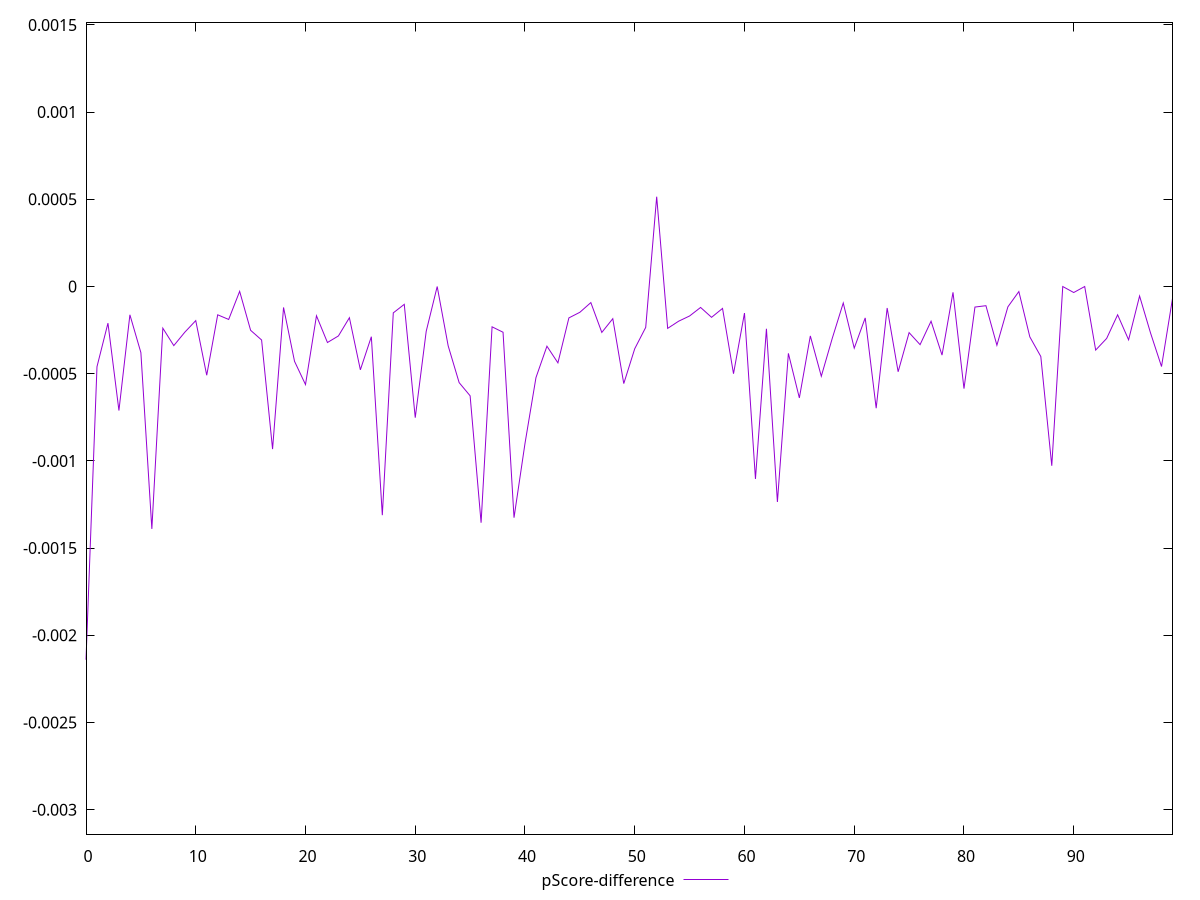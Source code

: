 reset

$pScoreDifference <<EOF
0 -0.0021400000000000308
1 -0.00046000000000001595
2 -0.00021000000000004349
3 -0.0007111111111111068
4 -0.00016222222222217475
5 -0.0003788888888889286
6 -0.0013900000000000023
7 -0.0002388888888888996
8 -0.0003388888888888886
9 -0.00026222222222216374
10 -0.0001955555555555044
11 -0.0005088888888888921
12 -0.00016222222222217475
13 -0.0001888888888889051
14 -0.00002777777777773771
15 -0.00025111111111109086
16 -0.0003066666666666773
17 -0.0009322222222222232
18 -0.00012000000000000899
19 -0.00042888888888892307
20 -0.0005622222222222417
21 -0.0001677777777777667
22 -0.00032111111111110535
23 -0.00028333333333330213
24 -0.00017888888888883958
25 -0.0004777777777777992
26 -0.0002877777777777757
27 -0.0013111111111111518
28 -0.00015111111111110187
29 -0.00010222222222222577
30 -0.0007522222222222652
31 -0.0002566666666666828
32 0
33 -0.00034000000000000696
34 -0.0005511111111111688
35 -0.0006266666666666643
36 -0.001354444444444436
37 -0.00023111111111107085
38 -0.00026222222222216374
39 -0.0013255555555555798
40 -0.0009000000000000119
41 -0.0005222222222222017
42 -0.00034222222222224374
43 -0.00043777777777775917
44 -0.00017999999999995797
45 -0.0001477777777777467
46 -0.00009222222222227128
47 -0.0002633333333332821
48 -0.00018444444444443153
49 -0.0005566666666666498
50 -0.0003566666666666718
51 -0.00023444444444442603
52 0.0005149992307027507
53 -0.00024000000000001798
54 -0.00019888888888885958
55 -0.0001688888888888851
56 -0.00012000000000000899
57 -0.0001766666666666028
58 -0.00012555555555560094
59 -0.0004999999999999449
60 -0.00015222222222222026
61 -0.001103333333333345
62 -0.00024222222222225476
63 -0.0012355555555555453
64 -0.0003833333333332911
65 -0.0006388888888888555
66 -0.00028333333333330213
67 -0.000514444444444484
68 -0.0002966666666666118
69 -0.00009444444444450806
70 -0.0003533333333333166
71 -0.00017999999999995797
72 -0.0006977777777777971
73 -0.00012333333333336416
74 -0.000488888888888872
75 -0.0002644444444444005
76 -0.0003333333333332966
77 -0.00019888888888885958
78 -0.00039333333333335663
79 -0.00003333333333332966
80 -0.0005855555555555059
81 -0.00011777777777777221
82 -0.00010999999999994348
83 -0.0003366666666666518
84 -0.00011666666666665382
85 -0.0000288888888888561
86 -0.0002888888888888941
87 -0.00040111111111107434
88 -0.0010277777777777386
89 0
90 -0.00003444444444444805
91 0
92 -0.0003644444444445005
93 -0.0002977777777777302
94 -0.00016222222222217475
95 -0.0003055555555555589
96 -0.000054444444444468054
97 -0.0002666666666666373
98 -0.00045888888888889756
99 -0.0000688888888888961
EOF

set key outside below
set xrange [0:99]
set yrange [-0.003140000000000031:0.0015149992307027507]
set trange [-0.003140000000000031:0.0015149992307027507]
set terminal svg size 640, 500 enhanced background rgb 'white'
set output "reports/report_00031_2021-02-24T23-18-18.084Z/uses-rel-preconnect/samples/astro/pScore-difference/values.svg"

plot $pScoreDifference title "pScore-difference" with line

reset
